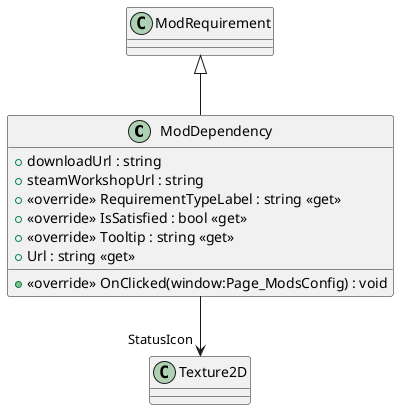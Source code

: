 @startuml
class ModDependency {
    + downloadUrl : string
    + steamWorkshopUrl : string
    + <<override>> RequirementTypeLabel : string <<get>>
    + <<override>> IsSatisfied : bool <<get>>
    + <<override>> Tooltip : string <<get>>
    + Url : string <<get>>
    + <<override>> OnClicked(window:Page_ModsConfig) : void
}
ModRequirement <|-- ModDependency
ModDependency --> "StatusIcon" Texture2D
@enduml
